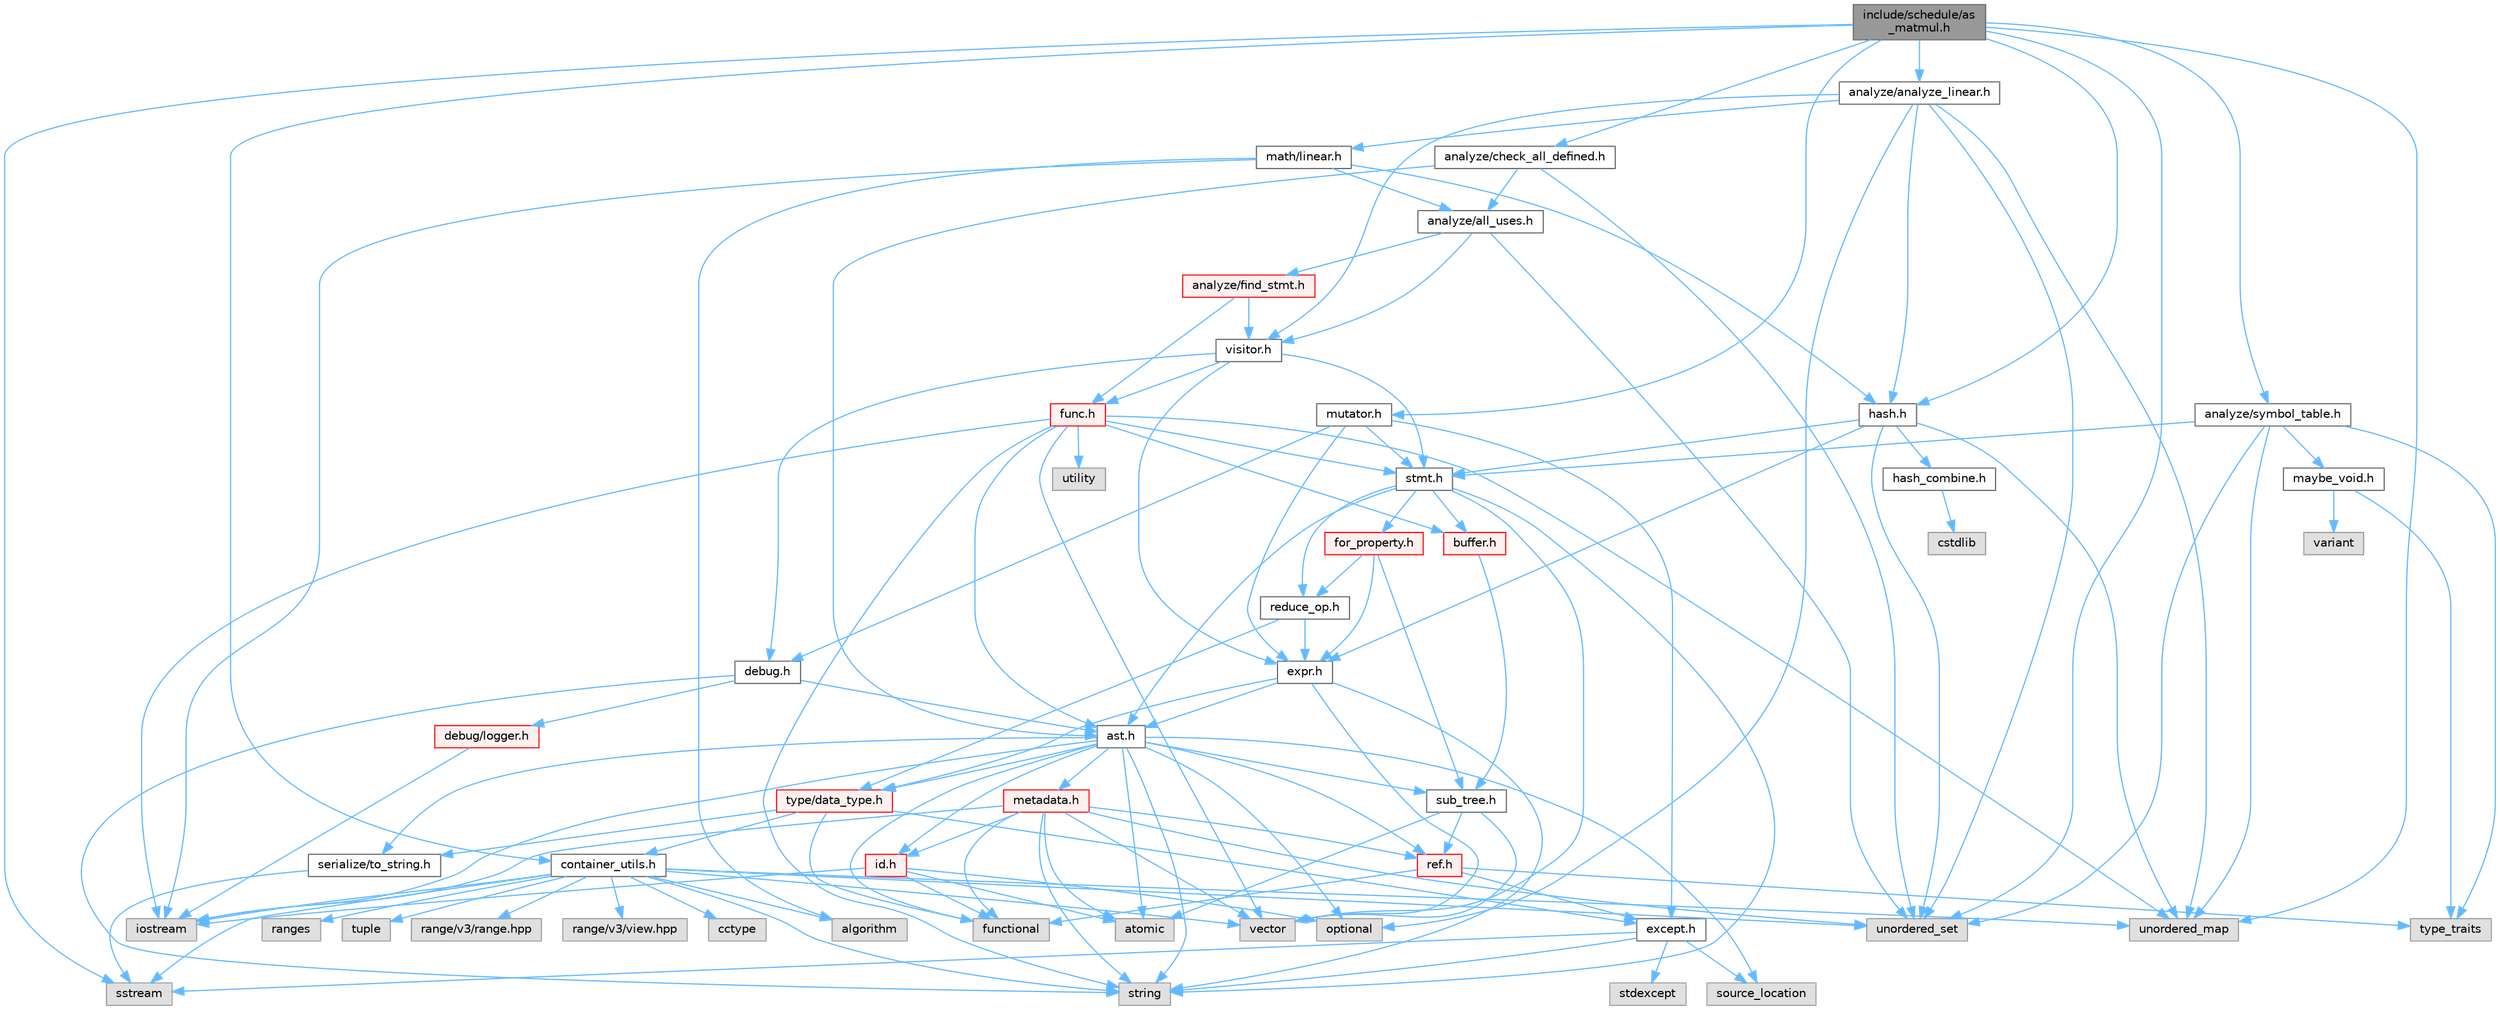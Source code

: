 digraph "include/schedule/as_matmul.h"
{
 // LATEX_PDF_SIZE
  bgcolor="transparent";
  edge [fontname=Helvetica,fontsize=10,labelfontname=Helvetica,labelfontsize=10];
  node [fontname=Helvetica,fontsize=10,shape=box,height=0.2,width=0.4];
  Node1 [label="include/schedule/as\l_matmul.h",height=0.2,width=0.4,color="gray40", fillcolor="grey60", style="filled", fontcolor="black",tooltip=" "];
  Node1 -> Node2 [color="steelblue1",style="solid"];
  Node2 [label="sstream",height=0.2,width=0.4,color="grey60", fillcolor="#E0E0E0", style="filled",tooltip=" "];
  Node1 -> Node3 [color="steelblue1",style="solid"];
  Node3 [label="unordered_map",height=0.2,width=0.4,color="grey60", fillcolor="#E0E0E0", style="filled",tooltip=" "];
  Node1 -> Node4 [color="steelblue1",style="solid"];
  Node4 [label="unordered_set",height=0.2,width=0.4,color="grey60", fillcolor="#E0E0E0", style="filled",tooltip=" "];
  Node1 -> Node5 [color="steelblue1",style="solid"];
  Node5 [label="analyze/analyze_linear.h",height=0.2,width=0.4,color="grey40", fillcolor="white", style="filled",URL="$analyze__linear_8h.html",tooltip=" "];
  Node5 -> Node6 [color="steelblue1",style="solid"];
  Node6 [label="optional",height=0.2,width=0.4,color="grey60", fillcolor="#E0E0E0", style="filled",tooltip=" "];
  Node5 -> Node3 [color="steelblue1",style="solid"];
  Node5 -> Node4 [color="steelblue1",style="solid"];
  Node5 -> Node7 [color="steelblue1",style="solid"];
  Node7 [label="hash.h",height=0.2,width=0.4,color="grey40", fillcolor="white", style="filled",URL="$hash_8h.html",tooltip=" "];
  Node7 -> Node3 [color="steelblue1",style="solid"];
  Node7 -> Node4 [color="steelblue1",style="solid"];
  Node7 -> Node8 [color="steelblue1",style="solid"];
  Node8 [label="expr.h",height=0.2,width=0.4,color="grey40", fillcolor="white", style="filled",URL="$expr_8h.html",tooltip=" "];
  Node8 -> Node9 [color="steelblue1",style="solid"];
  Node9 [label="string",height=0.2,width=0.4,color="grey60", fillcolor="#E0E0E0", style="filled",tooltip=" "];
  Node8 -> Node10 [color="steelblue1",style="solid"];
  Node10 [label="vector",height=0.2,width=0.4,color="grey60", fillcolor="#E0E0E0", style="filled",tooltip=" "];
  Node8 -> Node11 [color="steelblue1",style="solid"];
  Node11 [label="ast.h",height=0.2,width=0.4,color="grey40", fillcolor="white", style="filled",URL="$ast_8h.html",tooltip=" "];
  Node11 -> Node12 [color="steelblue1",style="solid"];
  Node12 [label="atomic",height=0.2,width=0.4,color="grey60", fillcolor="#E0E0E0", style="filled",tooltip=" "];
  Node11 -> Node13 [color="steelblue1",style="solid"];
  Node13 [label="functional",height=0.2,width=0.4,color="grey60", fillcolor="#E0E0E0", style="filled",tooltip=" "];
  Node11 -> Node14 [color="steelblue1",style="solid"];
  Node14 [label="iostream",height=0.2,width=0.4,color="grey60", fillcolor="#E0E0E0", style="filled",tooltip=" "];
  Node11 -> Node6 [color="steelblue1",style="solid"];
  Node11 -> Node15 [color="steelblue1",style="solid"];
  Node15 [label="source_location",height=0.2,width=0.4,color="grey60", fillcolor="#E0E0E0", style="filled",tooltip=" "];
  Node11 -> Node9 [color="steelblue1",style="solid"];
  Node11 -> Node16 [color="steelblue1",style="solid"];
  Node16 [label="id.h",height=0.2,width=0.4,color="red", fillcolor="#FFF0F0", style="filled",URL="$id_8h.html",tooltip=" "];
  Node16 -> Node12 [color="steelblue1",style="solid"];
  Node16 -> Node13 [color="steelblue1",style="solid"];
  Node16 -> Node14 [color="steelblue1",style="solid"];
  Node16 -> Node6 [color="steelblue1",style="solid"];
  Node11 -> Node18 [color="steelblue1",style="solid"];
  Node18 [label="metadata.h",height=0.2,width=0.4,color="red", fillcolor="#FFF0F0", style="filled",URL="$metadata_8h.html",tooltip=" "];
  Node18 -> Node12 [color="steelblue1",style="solid"];
  Node18 -> Node13 [color="steelblue1",style="solid"];
  Node18 -> Node14 [color="steelblue1",style="solid"];
  Node18 -> Node9 [color="steelblue1",style="solid"];
  Node18 -> Node4 [color="steelblue1",style="solid"];
  Node18 -> Node10 [color="steelblue1",style="solid"];
  Node18 -> Node16 [color="steelblue1",style="solid"];
  Node18 -> Node20 [color="steelblue1",style="solid"];
  Node20 [label="ref.h",height=0.2,width=0.4,color="red", fillcolor="#FFF0F0", style="filled",URL="$ref_8h.html",tooltip=" "];
  Node20 -> Node13 [color="steelblue1",style="solid"];
  Node20 -> Node22 [color="steelblue1",style="solid"];
  Node22 [label="type_traits",height=0.2,width=0.4,color="grey60", fillcolor="#E0E0E0", style="filled",tooltip=" "];
  Node20 -> Node26 [color="steelblue1",style="solid"];
  Node26 [label="except.h",height=0.2,width=0.4,color="grey40", fillcolor="white", style="filled",URL="$except_8h.html",tooltip=" "];
  Node26 -> Node15 [color="steelblue1",style="solid"];
  Node26 -> Node2 [color="steelblue1",style="solid"];
  Node26 -> Node27 [color="steelblue1",style="solid"];
  Node27 [label="stdexcept",height=0.2,width=0.4,color="grey60", fillcolor="#E0E0E0", style="filled",tooltip=" "];
  Node26 -> Node9 [color="steelblue1",style="solid"];
  Node11 -> Node20 [color="steelblue1",style="solid"];
  Node11 -> Node28 [color="steelblue1",style="solid"];
  Node28 [label="serialize/to_string.h",height=0.2,width=0.4,color="grey40", fillcolor="white", style="filled",URL="$to__string_8h.html",tooltip=" "];
  Node28 -> Node2 [color="steelblue1",style="solid"];
  Node11 -> Node29 [color="steelblue1",style="solid"];
  Node29 [label="sub_tree.h",height=0.2,width=0.4,color="grey40", fillcolor="white", style="filled",URL="$sub__tree_8h.html",tooltip=" "];
  Node29 -> Node12 [color="steelblue1",style="solid"];
  Node29 -> Node10 [color="steelblue1",style="solid"];
  Node29 -> Node20 [color="steelblue1",style="solid"];
  Node11 -> Node30 [color="steelblue1",style="solid"];
  Node30 [label="type/data_type.h",height=0.2,width=0.4,color="red", fillcolor="#FFF0F0", style="filled",URL="$data__type_8h.html",tooltip=" "];
  Node30 -> Node13 [color="steelblue1",style="solid"];
  Node30 -> Node32 [color="steelblue1",style="solid"];
  Node32 [label="container_utils.h",height=0.2,width=0.4,color="grey40", fillcolor="white", style="filled",URL="$container__utils_8h.html",tooltip=" "];
  Node32 -> Node33 [color="steelblue1",style="solid"];
  Node33 [label="algorithm",height=0.2,width=0.4,color="grey60", fillcolor="#E0E0E0", style="filled",tooltip=" "];
  Node32 -> Node34 [color="steelblue1",style="solid"];
  Node34 [label="cctype",height=0.2,width=0.4,color="grey60", fillcolor="#E0E0E0", style="filled",tooltip=" "];
  Node32 -> Node14 [color="steelblue1",style="solid"];
  Node32 -> Node35 [color="steelblue1",style="solid"];
  Node35 [label="ranges",height=0.2,width=0.4,color="grey60", fillcolor="#E0E0E0", style="filled",tooltip=" "];
  Node32 -> Node2 [color="steelblue1",style="solid"];
  Node32 -> Node9 [color="steelblue1",style="solid"];
  Node32 -> Node36 [color="steelblue1",style="solid"];
  Node36 [label="tuple",height=0.2,width=0.4,color="grey60", fillcolor="#E0E0E0", style="filled",tooltip=" "];
  Node32 -> Node3 [color="steelblue1",style="solid"];
  Node32 -> Node4 [color="steelblue1",style="solid"];
  Node32 -> Node10 [color="steelblue1",style="solid"];
  Node32 -> Node37 [color="steelblue1",style="solid"];
  Node37 [label="range/v3/range.hpp",height=0.2,width=0.4,color="grey60", fillcolor="#E0E0E0", style="filled",tooltip=" "];
  Node32 -> Node38 [color="steelblue1",style="solid"];
  Node38 [label="range/v3/view.hpp",height=0.2,width=0.4,color="grey60", fillcolor="#E0E0E0", style="filled",tooltip=" "];
  Node30 -> Node26 [color="steelblue1",style="solid"];
  Node30 -> Node28 [color="steelblue1",style="solid"];
  Node8 -> Node30 [color="steelblue1",style="solid"];
  Node7 -> Node39 [color="steelblue1",style="solid"];
  Node39 [label="hash_combine.h",height=0.2,width=0.4,color="grey40", fillcolor="white", style="filled",URL="$hash__combine_8h.html",tooltip=" "];
  Node39 -> Node25 [color="steelblue1",style="solid"];
  Node25 [label="cstdlib",height=0.2,width=0.4,color="grey60", fillcolor="#E0E0E0", style="filled",tooltip=" "];
  Node7 -> Node40 [color="steelblue1",style="solid"];
  Node40 [label="stmt.h",height=0.2,width=0.4,color="grey40", fillcolor="white", style="filled",URL="$stmt_8h.html",tooltip=" "];
  Node40 -> Node9 [color="steelblue1",style="solid"];
  Node40 -> Node10 [color="steelblue1",style="solid"];
  Node40 -> Node11 [color="steelblue1",style="solid"];
  Node40 -> Node41 [color="steelblue1",style="solid"];
  Node41 [label="buffer.h",height=0.2,width=0.4,color="red", fillcolor="#FFF0F0", style="filled",URL="$buffer_8h.html",tooltip=" "];
  Node41 -> Node29 [color="steelblue1",style="solid"];
  Node40 -> Node45 [color="steelblue1",style="solid"];
  Node45 [label="for_property.h",height=0.2,width=0.4,color="red", fillcolor="#FFF0F0", style="filled",URL="$for__property_8h.html",tooltip=" "];
  Node45 -> Node8 [color="steelblue1",style="solid"];
  Node45 -> Node48 [color="steelblue1",style="solid"];
  Node48 [label="reduce_op.h",height=0.2,width=0.4,color="grey40", fillcolor="white", style="filled",URL="$reduce__op_8h.html",tooltip=" "];
  Node48 -> Node8 [color="steelblue1",style="solid"];
  Node48 -> Node30 [color="steelblue1",style="solid"];
  Node45 -> Node29 [color="steelblue1",style="solid"];
  Node40 -> Node48 [color="steelblue1",style="solid"];
  Node5 -> Node49 [color="steelblue1",style="solid"];
  Node49 [label="math/linear.h",height=0.2,width=0.4,color="grey40", fillcolor="white", style="filled",URL="$linear_8h.html",tooltip=" "];
  Node49 -> Node33 [color="steelblue1",style="solid"];
  Node49 -> Node14 [color="steelblue1",style="solid"];
  Node49 -> Node50 [color="steelblue1",style="solid"];
  Node50 [label="analyze/all_uses.h",height=0.2,width=0.4,color="grey40", fillcolor="white", style="filled",URL="$all__uses_8h.html",tooltip=" "];
  Node50 -> Node4 [color="steelblue1",style="solid"];
  Node50 -> Node51 [color="steelblue1",style="solid"];
  Node51 [label="analyze/find_stmt.h",height=0.2,width=0.4,color="red", fillcolor="#FFF0F0", style="filled",URL="$find__stmt_8h.html",tooltip=" "];
  Node51 -> Node52 [color="steelblue1",style="solid"];
  Node52 [label="func.h",height=0.2,width=0.4,color="red", fillcolor="#FFF0F0", style="filled",URL="$func_8h.html",tooltip=" "];
  Node52 -> Node14 [color="steelblue1",style="solid"];
  Node52 -> Node9 [color="steelblue1",style="solid"];
  Node52 -> Node3 [color="steelblue1",style="solid"];
  Node52 -> Node53 [color="steelblue1",style="solid"];
  Node53 [label="utility",height=0.2,width=0.4,color="grey60", fillcolor="#E0E0E0", style="filled",tooltip=" "];
  Node52 -> Node10 [color="steelblue1",style="solid"];
  Node52 -> Node11 [color="steelblue1",style="solid"];
  Node52 -> Node41 [color="steelblue1",style="solid"];
  Node52 -> Node40 [color="steelblue1",style="solid"];
  Node51 -> Node59 [color="steelblue1",style="solid"];
  Node59 [label="visitor.h",height=0.2,width=0.4,color="grey40", fillcolor="white", style="filled",URL="$visitor_8h.html",tooltip=" "];
  Node59 -> Node60 [color="steelblue1",style="solid"];
  Node60 [label="debug.h",height=0.2,width=0.4,color="grey40", fillcolor="white", style="filled",URL="$debug_8h.html",tooltip=" "];
  Node60 -> Node9 [color="steelblue1",style="solid"];
  Node60 -> Node11 [color="steelblue1",style="solid"];
  Node60 -> Node61 [color="steelblue1",style="solid"];
  Node61 [label="debug/logger.h",height=0.2,width=0.4,color="red", fillcolor="#FFF0F0", style="filled",URL="$logger_8h.html",tooltip=" "];
  Node61 -> Node14 [color="steelblue1",style="solid"];
  Node59 -> Node8 [color="steelblue1",style="solid"];
  Node59 -> Node52 [color="steelblue1",style="solid"];
  Node59 -> Node40 [color="steelblue1",style="solid"];
  Node50 -> Node59 [color="steelblue1",style="solid"];
  Node49 -> Node7 [color="steelblue1",style="solid"];
  Node5 -> Node59 [color="steelblue1",style="solid"];
  Node1 -> Node64 [color="steelblue1",style="solid"];
  Node64 [label="analyze/check_all_defined.h",height=0.2,width=0.4,color="grey40", fillcolor="white", style="filled",URL="$check__all__defined_8h.html",tooltip=" "];
  Node64 -> Node4 [color="steelblue1",style="solid"];
  Node64 -> Node50 [color="steelblue1",style="solid"];
  Node64 -> Node11 [color="steelblue1",style="solid"];
  Node1 -> Node65 [color="steelblue1",style="solid"];
  Node65 [label="analyze/symbol_table.h",height=0.2,width=0.4,color="grey40", fillcolor="white", style="filled",URL="$symbol__table_8h.html",tooltip=" "];
  Node65 -> Node22 [color="steelblue1",style="solid"];
  Node65 -> Node3 [color="steelblue1",style="solid"];
  Node65 -> Node4 [color="steelblue1",style="solid"];
  Node65 -> Node66 [color="steelblue1",style="solid"];
  Node66 [label="maybe_void.h",height=0.2,width=0.4,color="grey40", fillcolor="white", style="filled",URL="$maybe__void_8h.html",tooltip=" "];
  Node66 -> Node22 [color="steelblue1",style="solid"];
  Node66 -> Node47 [color="steelblue1",style="solid"];
  Node47 [label="variant",height=0.2,width=0.4,color="grey60", fillcolor="#E0E0E0", style="filled",tooltip=" "];
  Node65 -> Node40 [color="steelblue1",style="solid"];
  Node1 -> Node32 [color="steelblue1",style="solid"];
  Node1 -> Node7 [color="steelblue1",style="solid"];
  Node1 -> Node67 [color="steelblue1",style="solid"];
  Node67 [label="mutator.h",height=0.2,width=0.4,color="grey40", fillcolor="white", style="filled",URL="$mutator_8h.html",tooltip=" "];
  Node67 -> Node60 [color="steelblue1",style="solid"];
  Node67 -> Node26 [color="steelblue1",style="solid"];
  Node67 -> Node8 [color="steelblue1",style="solid"];
  Node67 -> Node40 [color="steelblue1",style="solid"];
}
